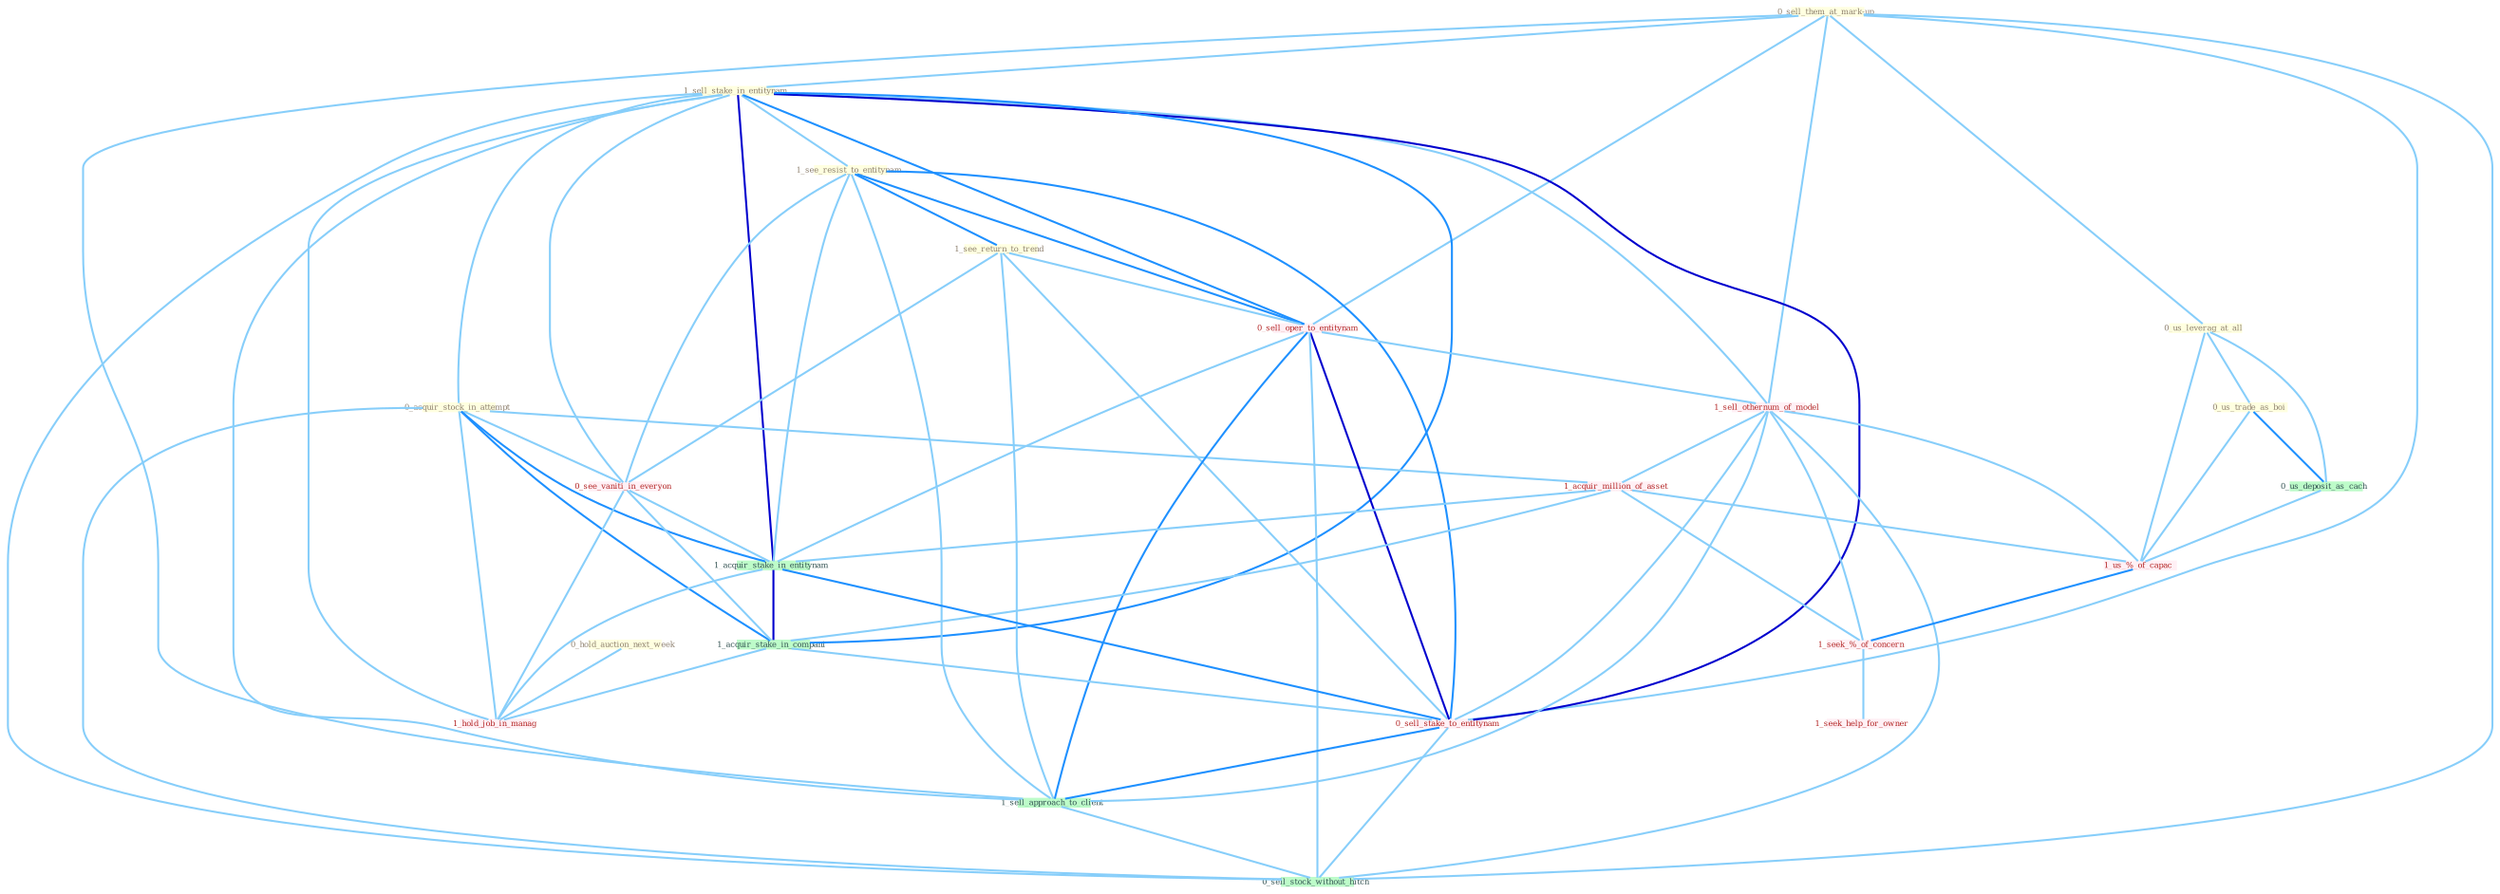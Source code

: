 Graph G{ 
    node
    [shape=polygon,style=filled,width=.5,height=.06,color="#BDFCC9",fixedsize=true,fontsize=4,
    fontcolor="#2f4f4f"];
    {node
    [color="#ffffe0", fontcolor="#8b7d6b"] "0_hold_auction_next_week " "0_sell_them_at_mark-up " "1_sell_stake_in_entitynam " "0_acquir_stock_in_attempt " "0_us_leverag_at_all " "1_see_resist_to_entitynam " "0_us_trade_as_boi " "1_see_return_to_trend "}
{node [color="#fff0f5", fontcolor="#b22222"] "0_sell_oper_to_entitynam " "1_sell_othernum_of_model " "0_see_vaniti_in_everyon " "1_acquir_million_of_asset " "0_sell_stake_to_entitynam " "1_us_%_of_capac " "1_hold_job_in_manag " "1_seek_%_of_concern " "1_seek_help_for_owner "}
edge [color="#B0E2FF"];

	"0_hold_auction_next_week " -- "1_hold_job_in_manag " [w="1", color="#87cefa" ];
	"0_sell_them_at_mark-up " -- "1_sell_stake_in_entitynam " [w="1", color="#87cefa" ];
	"0_sell_them_at_mark-up " -- "0_us_leverag_at_all " [w="1", color="#87cefa" ];
	"0_sell_them_at_mark-up " -- "0_sell_oper_to_entitynam " [w="1", color="#87cefa" ];
	"0_sell_them_at_mark-up " -- "1_sell_othernum_of_model " [w="1", color="#87cefa" ];
	"0_sell_them_at_mark-up " -- "0_sell_stake_to_entitynam " [w="1", color="#87cefa" ];
	"0_sell_them_at_mark-up " -- "1_sell_approach_to_client " [w="1", color="#87cefa" ];
	"0_sell_them_at_mark-up " -- "0_sell_stock_without_hitch " [w="1", color="#87cefa" ];
	"1_sell_stake_in_entitynam " -- "0_acquir_stock_in_attempt " [w="1", color="#87cefa" ];
	"1_sell_stake_in_entitynam " -- "1_see_resist_to_entitynam " [w="1", color="#87cefa" ];
	"1_sell_stake_in_entitynam " -- "0_sell_oper_to_entitynam " [w="2", color="#1e90ff" , len=0.8];
	"1_sell_stake_in_entitynam " -- "1_sell_othernum_of_model " [w="1", color="#87cefa" ];
	"1_sell_stake_in_entitynam " -- "0_see_vaniti_in_everyon " [w="1", color="#87cefa" ];
	"1_sell_stake_in_entitynam " -- "1_acquir_stake_in_entitynam " [w="3", color="#0000cd" , len=0.6];
	"1_sell_stake_in_entitynam " -- "1_acquir_stake_in_compani " [w="2", color="#1e90ff" , len=0.8];
	"1_sell_stake_in_entitynam " -- "0_sell_stake_to_entitynam " [w="3", color="#0000cd" , len=0.6];
	"1_sell_stake_in_entitynam " -- "1_sell_approach_to_client " [w="1", color="#87cefa" ];
	"1_sell_stake_in_entitynam " -- "1_hold_job_in_manag " [w="1", color="#87cefa" ];
	"1_sell_stake_in_entitynam " -- "0_sell_stock_without_hitch " [w="1", color="#87cefa" ];
	"0_acquir_stock_in_attempt " -- "0_see_vaniti_in_everyon " [w="1", color="#87cefa" ];
	"0_acquir_stock_in_attempt " -- "1_acquir_million_of_asset " [w="1", color="#87cefa" ];
	"0_acquir_stock_in_attempt " -- "1_acquir_stake_in_entitynam " [w="2", color="#1e90ff" , len=0.8];
	"0_acquir_stock_in_attempt " -- "1_acquir_stake_in_compani " [w="2", color="#1e90ff" , len=0.8];
	"0_acquir_stock_in_attempt " -- "1_hold_job_in_manag " [w="1", color="#87cefa" ];
	"0_acquir_stock_in_attempt " -- "0_sell_stock_without_hitch " [w="1", color="#87cefa" ];
	"0_us_leverag_at_all " -- "0_us_trade_as_boi " [w="1", color="#87cefa" ];
	"0_us_leverag_at_all " -- "0_us_deposit_as_cach " [w="1", color="#87cefa" ];
	"0_us_leverag_at_all " -- "1_us_%_of_capac " [w="1", color="#87cefa" ];
	"1_see_resist_to_entitynam " -- "1_see_return_to_trend " [w="2", color="#1e90ff" , len=0.8];
	"1_see_resist_to_entitynam " -- "0_sell_oper_to_entitynam " [w="2", color="#1e90ff" , len=0.8];
	"1_see_resist_to_entitynam " -- "0_see_vaniti_in_everyon " [w="1", color="#87cefa" ];
	"1_see_resist_to_entitynam " -- "1_acquir_stake_in_entitynam " [w="1", color="#87cefa" ];
	"1_see_resist_to_entitynam " -- "0_sell_stake_to_entitynam " [w="2", color="#1e90ff" , len=0.8];
	"1_see_resist_to_entitynam " -- "1_sell_approach_to_client " [w="1", color="#87cefa" ];
	"0_us_trade_as_boi " -- "0_us_deposit_as_cach " [w="2", color="#1e90ff" , len=0.8];
	"0_us_trade_as_boi " -- "1_us_%_of_capac " [w="1", color="#87cefa" ];
	"1_see_return_to_trend " -- "0_sell_oper_to_entitynam " [w="1", color="#87cefa" ];
	"1_see_return_to_trend " -- "0_see_vaniti_in_everyon " [w="1", color="#87cefa" ];
	"1_see_return_to_trend " -- "0_sell_stake_to_entitynam " [w="1", color="#87cefa" ];
	"1_see_return_to_trend " -- "1_sell_approach_to_client " [w="1", color="#87cefa" ];
	"0_sell_oper_to_entitynam " -- "1_sell_othernum_of_model " [w="1", color="#87cefa" ];
	"0_sell_oper_to_entitynam " -- "1_acquir_stake_in_entitynam " [w="1", color="#87cefa" ];
	"0_sell_oper_to_entitynam " -- "0_sell_stake_to_entitynam " [w="3", color="#0000cd" , len=0.6];
	"0_sell_oper_to_entitynam " -- "1_sell_approach_to_client " [w="2", color="#1e90ff" , len=0.8];
	"0_sell_oper_to_entitynam " -- "0_sell_stock_without_hitch " [w="1", color="#87cefa" ];
	"1_sell_othernum_of_model " -- "1_acquir_million_of_asset " [w="1", color="#87cefa" ];
	"1_sell_othernum_of_model " -- "0_sell_stake_to_entitynam " [w="1", color="#87cefa" ];
	"1_sell_othernum_of_model " -- "1_us_%_of_capac " [w="1", color="#87cefa" ];
	"1_sell_othernum_of_model " -- "1_sell_approach_to_client " [w="1", color="#87cefa" ];
	"1_sell_othernum_of_model " -- "0_sell_stock_without_hitch " [w="1", color="#87cefa" ];
	"1_sell_othernum_of_model " -- "1_seek_%_of_concern " [w="1", color="#87cefa" ];
	"0_see_vaniti_in_everyon " -- "1_acquir_stake_in_entitynam " [w="1", color="#87cefa" ];
	"0_see_vaniti_in_everyon " -- "1_acquir_stake_in_compani " [w="1", color="#87cefa" ];
	"0_see_vaniti_in_everyon " -- "1_hold_job_in_manag " [w="1", color="#87cefa" ];
	"1_acquir_million_of_asset " -- "1_acquir_stake_in_entitynam " [w="1", color="#87cefa" ];
	"1_acquir_million_of_asset " -- "1_acquir_stake_in_compani " [w="1", color="#87cefa" ];
	"1_acquir_million_of_asset " -- "1_us_%_of_capac " [w="1", color="#87cefa" ];
	"1_acquir_million_of_asset " -- "1_seek_%_of_concern " [w="1", color="#87cefa" ];
	"0_us_deposit_as_cach " -- "1_us_%_of_capac " [w="1", color="#87cefa" ];
	"1_acquir_stake_in_entitynam " -- "1_acquir_stake_in_compani " [w="3", color="#0000cd" , len=0.6];
	"1_acquir_stake_in_entitynam " -- "0_sell_stake_to_entitynam " [w="2", color="#1e90ff" , len=0.8];
	"1_acquir_stake_in_entitynam " -- "1_hold_job_in_manag " [w="1", color="#87cefa" ];
	"1_acquir_stake_in_compani " -- "0_sell_stake_to_entitynam " [w="1", color="#87cefa" ];
	"1_acquir_stake_in_compani " -- "1_hold_job_in_manag " [w="1", color="#87cefa" ];
	"0_sell_stake_to_entitynam " -- "1_sell_approach_to_client " [w="2", color="#1e90ff" , len=0.8];
	"0_sell_stake_to_entitynam " -- "0_sell_stock_without_hitch " [w="1", color="#87cefa" ];
	"1_us_%_of_capac " -- "1_seek_%_of_concern " [w="2", color="#1e90ff" , len=0.8];
	"1_sell_approach_to_client " -- "0_sell_stock_without_hitch " [w="1", color="#87cefa" ];
	"1_seek_%_of_concern " -- "1_seek_help_for_owner " [w="1", color="#87cefa" ];
}